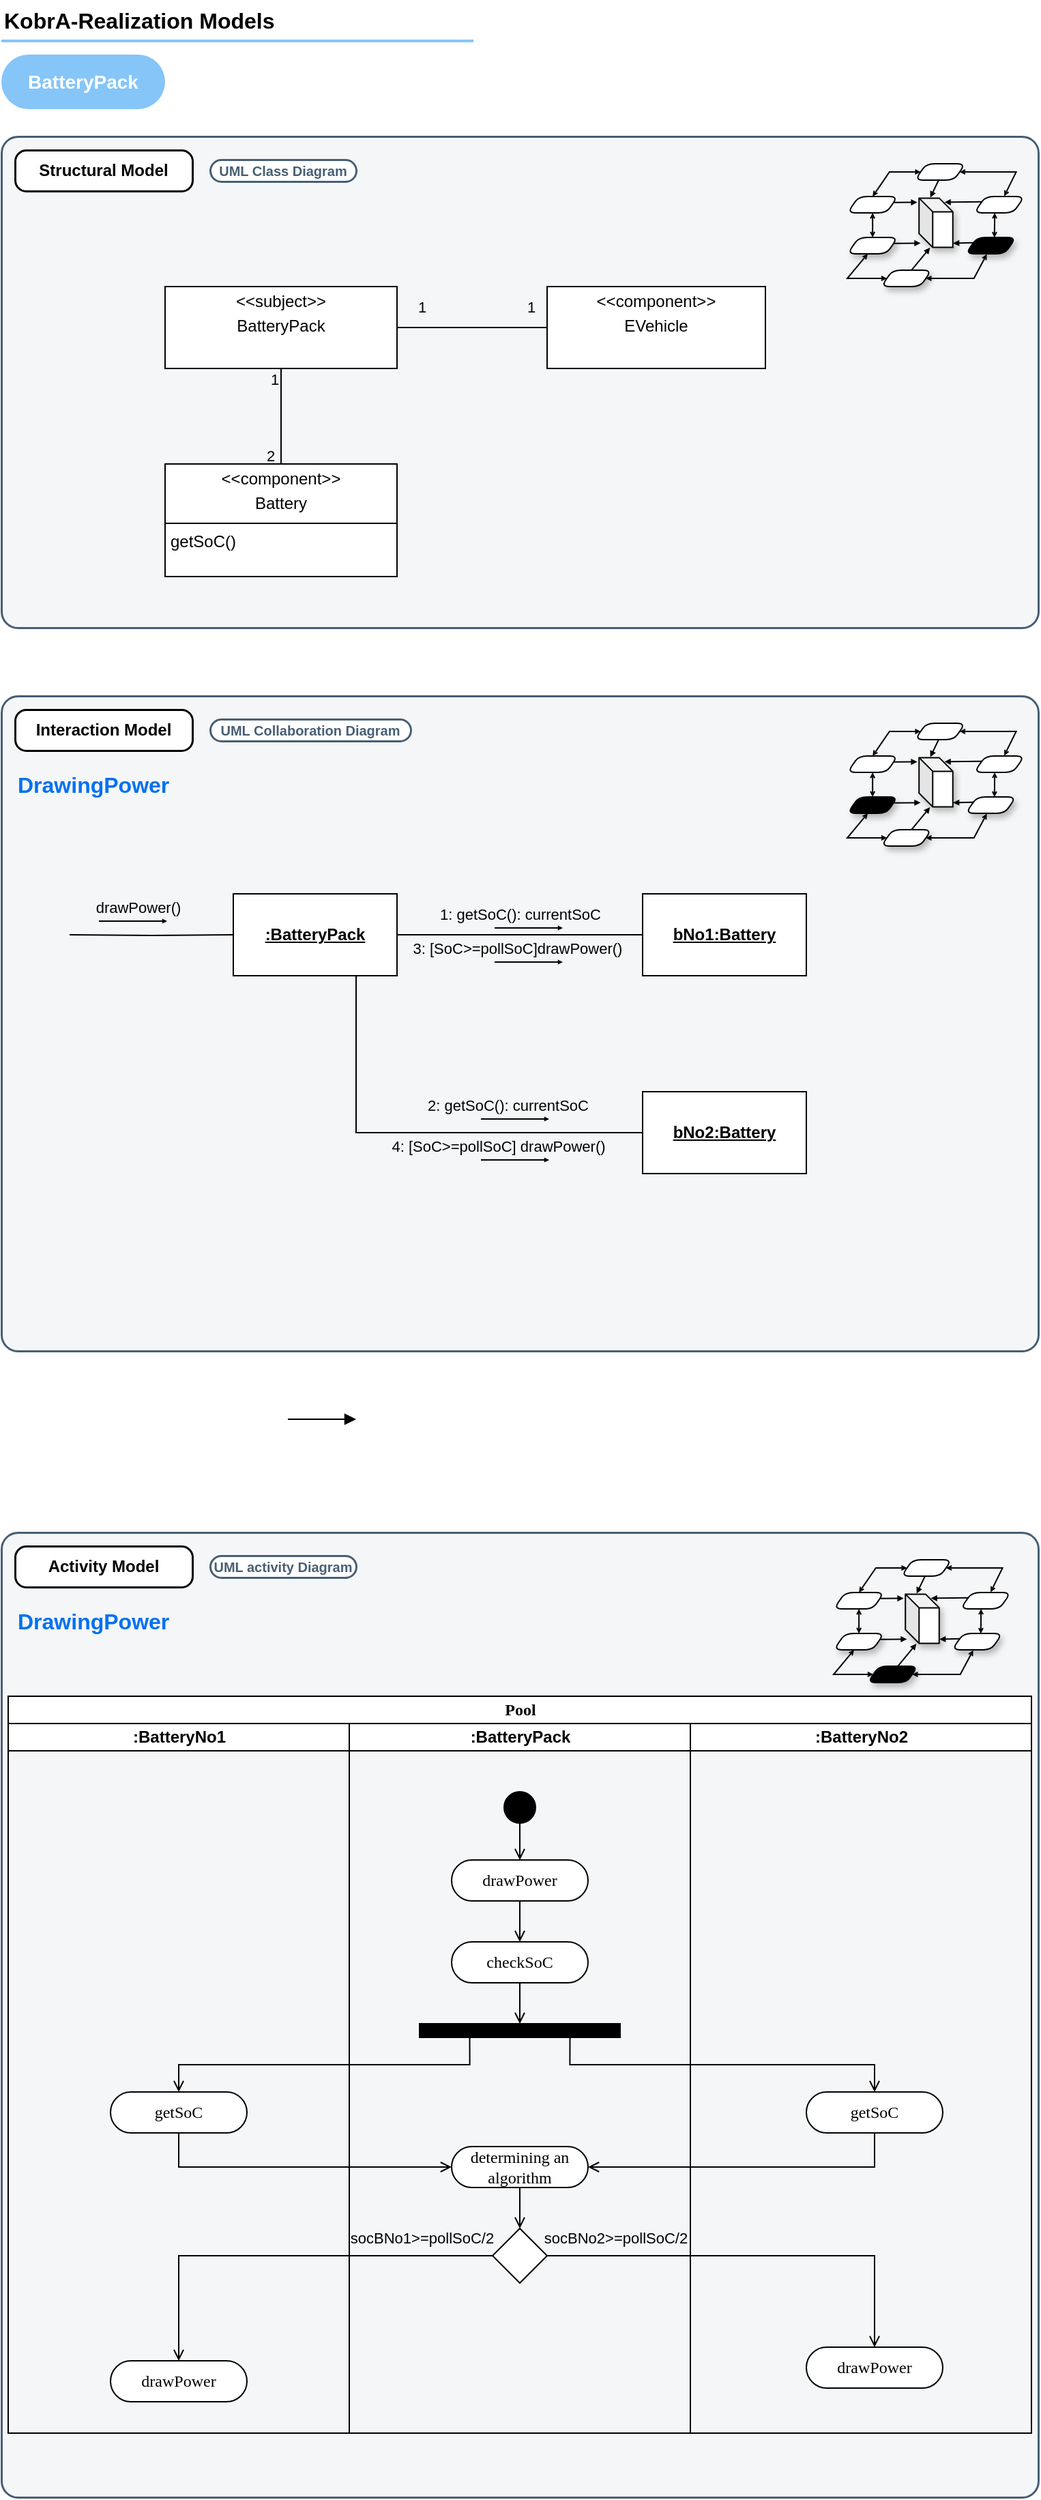 <mxfile version="26.0.4">
  <diagram name="Page-1" id="1-cFaJnFDjHYAvsiDnYj">
    <mxGraphModel dx="828" dy="549" grid="1" gridSize="10" guides="1" tooltips="1" connect="1" arrows="1" fold="1" page="1" pageScale="1" pageWidth="850" pageHeight="1100" math="0" shadow="0">
      <root>
        <mxCell id="0" />
        <mxCell id="1" parent="0" />
        <mxCell id="TZnY_ZwAf_DfWxbRwsDl-1" value="" style="rounded=1;whiteSpace=wrap;html=1;strokeColor=#475E75;fillColor=#F5F6F7;arcSize=24;absoluteArcSize=1;imageWidth=64;imageHeight=64;strokeWidth=1.5;" vertex="1" parent="1">
          <mxGeometry x="40" y="140" width="760" height="360" as="geometry" />
        </mxCell>
        <mxCell id="TZnY_ZwAf_DfWxbRwsDl-2" value="&lt;b&gt;KobrA-Realization Models&lt;/b&gt;" style="text;fontSize=16;verticalAlign=middle;strokeColor=none;fillColor=none;whiteSpace=wrap;html=1;" vertex="1" parent="1">
          <mxGeometry x="40" y="40" width="346" height="30" as="geometry" />
        </mxCell>
        <mxCell id="TZnY_ZwAf_DfWxbRwsDl-3" value="" style="dashed=0;shape=line;strokeWidth=2;noLabel=1;strokeColor=#0C8CF2;opacity=50;" vertex="1" parent="1">
          <mxGeometry x="40" y="65" width="346" height="10" as="geometry" />
        </mxCell>
        <mxCell id="TZnY_ZwAf_DfWxbRwsDl-7" value="&lt;b&gt;Structural Model&lt;/b&gt;" style="rounded=1;whiteSpace=wrap;html=1;strokeWidth=1.5;arcSize=16;perimeterSpacing=0;absoluteArcSize=1;" vertex="1" parent="1">
          <mxGeometry x="50" y="150" width="130" height="30" as="geometry" />
        </mxCell>
        <mxCell id="TZnY_ZwAf_DfWxbRwsDl-8" value="" style="rounded=1;whiteSpace=wrap;html=1;strokeColor=#475E75;fillColor=#F5F6F7;arcSize=24;absoluteArcSize=1;imageWidth=64;imageHeight=64;strokeWidth=1.5;" vertex="1" parent="1">
          <mxGeometry x="40" y="1163" width="760" height="707" as="geometry" />
        </mxCell>
        <mxCell id="TZnY_ZwAf_DfWxbRwsDl-9" value="&lt;b&gt;Activity Model&lt;/b&gt;" style="rounded=1;whiteSpace=wrap;html=1;strokeWidth=1.5;arcSize=16;perimeterSpacing=0;absoluteArcSize=1;" vertex="1" parent="1">
          <mxGeometry x="50" y="1173" width="130" height="30" as="geometry" />
        </mxCell>
        <mxCell id="TZnY_ZwAf_DfWxbRwsDl-32" value="" style="group;glass=0;shadow=0;fillColor=none;" vertex="1" connectable="0" parent="1">
          <mxGeometry x="650" y="1183" width="130" height="90" as="geometry" />
        </mxCell>
        <mxCell id="TZnY_ZwAf_DfWxbRwsDl-33" value="" style="shape=parallelogram;html=1;strokeWidth=1;perimeter=parallelogramPerimeter;whiteSpace=wrap;rounded=1;arcSize=12;size=0.23;shadow=0;" vertex="1" parent="TZnY_ZwAf_DfWxbRwsDl-32">
          <mxGeometry x="92.857" y="24" width="37.143" height="12" as="geometry" />
        </mxCell>
        <mxCell id="TZnY_ZwAf_DfWxbRwsDl-34" value="" style="shape=parallelogram;html=1;strokeWidth=1;perimeter=parallelogramPerimeter;whiteSpace=wrap;rounded=1;arcSize=12;size=0.23;shadow=0;" vertex="1" parent="TZnY_ZwAf_DfWxbRwsDl-32">
          <mxGeometry x="49.524" width="37.143" height="12" as="geometry" />
        </mxCell>
        <mxCell id="TZnY_ZwAf_DfWxbRwsDl-35" value="" style="shape=parallelogram;html=1;strokeWidth=1;perimeter=parallelogramPerimeter;whiteSpace=wrap;rounded=1;arcSize=12;size=0.23;shadow=0;" vertex="1" parent="TZnY_ZwAf_DfWxbRwsDl-32">
          <mxGeometry y="24" width="37.143" height="12" as="geometry" />
        </mxCell>
        <mxCell id="TZnY_ZwAf_DfWxbRwsDl-36" value="" style="edgeStyle=isometricEdgeStyle;endArrow=none;html=1;elbow=vertical;rounded=0;entryX=1;entryY=0.5;entryDx=0;entryDy=0;exitX=1;exitY=0.5;exitDx=0;exitDy=0;" edge="1" parent="TZnY_ZwAf_DfWxbRwsDl-32" source="TZnY_ZwAf_DfWxbRwsDl-34" target="TZnY_ZwAf_DfWxbRwsDl-34">
          <mxGeometry width="50" height="100" relative="1" as="geometry">
            <mxPoint x="89.762" y="72" as="sourcePoint" />
            <mxPoint x="120.714" y="12" as="targetPoint" />
            <Array as="points" />
          </mxGeometry>
        </mxCell>
        <mxCell id="TZnY_ZwAf_DfWxbRwsDl-37" value="" style="endArrow=open;html=1;rounded=0;endSize=2;entryX=1;entryY=0.5;entryDx=0;entryDy=0;exitX=0.598;exitY=-0.024;exitDx=0;exitDy=0;exitPerimeter=0;startArrow=open;startFill=0;endFill=0;startSize=2;" edge="1" parent="TZnY_ZwAf_DfWxbRwsDl-32" source="TZnY_ZwAf_DfWxbRwsDl-33" target="TZnY_ZwAf_DfWxbRwsDl-34">
          <mxGeometry width="50" height="50" relative="1" as="geometry">
            <mxPoint x="117.619" y="30" as="sourcePoint" />
            <mxPoint x="94.776" y="12" as="targetPoint" />
            <Array as="points">
              <mxPoint x="123.81" y="6" />
            </Array>
          </mxGeometry>
        </mxCell>
        <mxCell id="TZnY_ZwAf_DfWxbRwsDl-38" value="" style="endArrow=open;html=1;rounded=0;endSize=2;entryX=0;entryY=0.5;entryDx=0;entryDy=0;exitX=0.5;exitY=0;exitDx=0;exitDy=0;strokeColor=default;align=center;verticalAlign=middle;fontFamily=Helvetica;fontSize=11;fontColor=default;labelBackgroundColor=default;startArrow=open;startFill=0;startSize=2;endFill=0;" edge="1" parent="TZnY_ZwAf_DfWxbRwsDl-32" source="TZnY_ZwAf_DfWxbRwsDl-35" target="TZnY_ZwAf_DfWxbRwsDl-34">
          <mxGeometry width="50" height="50" relative="1" as="geometry">
            <mxPoint x="59.429" y="24" as="sourcePoint" />
            <mxPoint x="51.381" y="12" as="targetPoint" />
            <Array as="points">
              <mxPoint x="30.952" y="6" />
            </Array>
          </mxGeometry>
        </mxCell>
        <mxCell id="TZnY_ZwAf_DfWxbRwsDl-39" value="" style="shape=cube;whiteSpace=wrap;html=1;boundedLbl=1;backgroundOutline=1;darkOpacity=0.05;darkOpacity2=0.1;size=10;shadow=1;" vertex="1" parent="TZnY_ZwAf_DfWxbRwsDl-32">
          <mxGeometry x="52.619" y="25.2" width="24.762" height="36" as="geometry" />
        </mxCell>
        <mxCell id="TZnY_ZwAf_DfWxbRwsDl-40" value="" style="endArrow=block;html=1;rounded=0;exitX=0.475;exitY=0.969;exitDx=0;exitDy=0;exitPerimeter=0;entryX=0.332;entryY=-0.012;entryDx=0;entryDy=0;entryPerimeter=0;endSize=2;strokeColor=default;align=center;verticalAlign=middle;fontFamily=Helvetica;fontSize=11;fontColor=default;labelBackgroundColor=default;endFill=1;" edge="1" parent="TZnY_ZwAf_DfWxbRwsDl-32" source="TZnY_ZwAf_DfWxbRwsDl-34" target="TZnY_ZwAf_DfWxbRwsDl-39">
          <mxGeometry width="50" height="50" relative="1" as="geometry">
            <mxPoint x="74.286" y="78" as="sourcePoint" />
            <mxPoint x="105.238" y="48" as="targetPoint" />
          </mxGeometry>
        </mxCell>
        <mxCell id="TZnY_ZwAf_DfWxbRwsDl-41" value="" style="endArrow=block;html=1;rounded=0;exitX=0;exitY=0.25;exitDx=0;exitDy=0;entryX=0.753;entryY=0.083;entryDx=0;entryDy=0;entryPerimeter=0;endSize=2;strokeColor=default;align=center;verticalAlign=middle;fontFamily=Helvetica;fontSize=11;fontColor=default;labelBackgroundColor=default;endFill=1;" edge="1" parent="TZnY_ZwAf_DfWxbRwsDl-32" source="TZnY_ZwAf_DfWxbRwsDl-33" target="TZnY_ZwAf_DfWxbRwsDl-39">
          <mxGeometry width="50" height="50" relative="1" as="geometry">
            <mxPoint x="71.19" y="18" as="sourcePoint" />
            <mxPoint x="71.19" y="30" as="targetPoint" />
          </mxGeometry>
        </mxCell>
        <mxCell id="TZnY_ZwAf_DfWxbRwsDl-42" value="" style="endArrow=block;html=1;rounded=0;exitX=0.93;exitY=0.361;exitDx=0;exitDy=0;entryX=-0.052;entryY=0.085;entryDx=0;entryDy=0;entryPerimeter=0;endSize=2;exitPerimeter=0;endFill=1;" edge="1" parent="TZnY_ZwAf_DfWxbRwsDl-32" source="TZnY_ZwAf_DfWxbRwsDl-35" target="TZnY_ZwAf_DfWxbRwsDl-39">
          <mxGeometry width="50" height="50" relative="1" as="geometry">
            <mxPoint x="104.619" y="34.2" as="sourcePoint" />
            <mxPoint x="83.571" y="34.2" as="targetPoint" />
          </mxGeometry>
        </mxCell>
        <mxCell id="TZnY_ZwAf_DfWxbRwsDl-43" value="" style="shape=parallelogram;html=1;strokeWidth=1;perimeter=parallelogramPerimeter;whiteSpace=wrap;rounded=1;arcSize=12;size=0.23;shadow=1;" vertex="1" parent="TZnY_ZwAf_DfWxbRwsDl-32">
          <mxGeometry x="86.667" y="54" width="37.143" height="12" as="geometry" />
        </mxCell>
        <mxCell id="TZnY_ZwAf_DfWxbRwsDl-44" value="" style="shape=parallelogram;html=1;strokeWidth=1;perimeter=parallelogramPerimeter;whiteSpace=wrap;rounded=1;arcSize=12;size=0.23;shadow=1;strokeColor=#000000;fillColor=#000000;" vertex="1" parent="TZnY_ZwAf_DfWxbRwsDl-32">
          <mxGeometry x="24.762" y="78" width="37.143" height="12" as="geometry" />
        </mxCell>
        <mxCell id="TZnY_ZwAf_DfWxbRwsDl-45" value="" style="shape=parallelogram;html=1;strokeWidth=1;perimeter=parallelogramPerimeter;whiteSpace=wrap;rounded=1;arcSize=12;size=0.23;shadow=1;" vertex="1" parent="TZnY_ZwAf_DfWxbRwsDl-32">
          <mxGeometry y="54" width="37.143" height="12" as="geometry" />
        </mxCell>
        <mxCell id="TZnY_ZwAf_DfWxbRwsDl-46" value="" style="edgeStyle=isometricEdgeStyle;endArrow=none;html=1;elbow=vertical;rounded=0;entryX=1;entryY=0.5;entryDx=0;entryDy=0;exitX=1;exitY=0.5;exitDx=0;exitDy=0;" edge="1" parent="TZnY_ZwAf_DfWxbRwsDl-32" source="TZnY_ZwAf_DfWxbRwsDl-44" target="TZnY_ZwAf_DfWxbRwsDl-44">
          <mxGeometry width="50" height="100" relative="1" as="geometry">
            <mxPoint x="83.571" y="102" as="sourcePoint" />
            <mxPoint x="114.524" y="42" as="targetPoint" />
            <Array as="points" />
          </mxGeometry>
        </mxCell>
        <mxCell id="TZnY_ZwAf_DfWxbRwsDl-47" value="" style="endArrow=open;html=1;rounded=0;endSize=2;entryX=1;entryY=0.5;entryDx=0;entryDy=0;exitX=0.421;exitY=1.024;exitDx=0;exitDy=0;exitPerimeter=0;strokeColor=default;align=center;verticalAlign=middle;fontFamily=Helvetica;fontSize=11;fontColor=default;labelBackgroundColor=default;startArrow=open;startFill=0;startSize=2;endFill=0;" edge="1" parent="TZnY_ZwAf_DfWxbRwsDl-32" source="TZnY_ZwAf_DfWxbRwsDl-43" target="TZnY_ZwAf_DfWxbRwsDl-44">
          <mxGeometry width="50" height="50" relative="1" as="geometry">
            <mxPoint x="111.429" y="60" as="sourcePoint" />
            <mxPoint x="88.586" y="42" as="targetPoint" />
            <Array as="points">
              <mxPoint x="92.857" y="84" />
            </Array>
          </mxGeometry>
        </mxCell>
        <mxCell id="TZnY_ZwAf_DfWxbRwsDl-48" value="" style="endArrow=open;html=1;rounded=0;endSize=2;entryX=0;entryY=0.5;entryDx=0;entryDy=0;exitX=0.405;exitY=1.002;exitDx=0;exitDy=0;exitPerimeter=0;strokeColor=default;align=center;verticalAlign=middle;fontFamily=Helvetica;fontSize=11;fontColor=default;labelBackgroundColor=default;startArrow=open;startFill=0;startSize=2;endFill=0;" edge="1" parent="TZnY_ZwAf_DfWxbRwsDl-32" source="TZnY_ZwAf_DfWxbRwsDl-45" target="TZnY_ZwAf_DfWxbRwsDl-44">
          <mxGeometry width="50" height="50" relative="1" as="geometry">
            <mxPoint x="53.238" y="54" as="sourcePoint" />
            <mxPoint x="45.19" y="42" as="targetPoint" />
            <Array as="points">
              <mxPoint y="84" />
            </Array>
          </mxGeometry>
        </mxCell>
        <mxCell id="TZnY_ZwAf_DfWxbRwsDl-49" value="" style="endArrow=block;html=1;rounded=0;exitX=0.605;exitY=-0.013;exitDx=0;exitDy=0;exitPerimeter=0;entryX=0.326;entryY=1.008;entryDx=0;entryDy=0;entryPerimeter=0;endSize=2;strokeColor=default;align=center;verticalAlign=middle;fontFamily=Helvetica;fontSize=11;fontColor=default;labelBackgroundColor=default;endFill=1;" edge="1" parent="TZnY_ZwAf_DfWxbRwsDl-32" source="TZnY_ZwAf_DfWxbRwsDl-44" target="TZnY_ZwAf_DfWxbRwsDl-39">
          <mxGeometry width="50" height="50" relative="1" as="geometry">
            <mxPoint x="68.095" y="108" as="sourcePoint" />
            <mxPoint x="58.81" y="55.2" as="targetPoint" />
          </mxGeometry>
        </mxCell>
        <mxCell id="TZnY_ZwAf_DfWxbRwsDl-50" value="" style="endArrow=block;html=1;rounded=0;exitX=0;exitY=0.25;exitDx=0;exitDy=0;endSize=2;entryX=1.006;entryY=0.917;entryDx=0;entryDy=0;entryPerimeter=0;strokeColor=default;align=center;verticalAlign=middle;fontFamily=Helvetica;fontSize=11;fontColor=default;labelBackgroundColor=default;endFill=1;" edge="1" parent="TZnY_ZwAf_DfWxbRwsDl-32" source="TZnY_ZwAf_DfWxbRwsDl-43" target="TZnY_ZwAf_DfWxbRwsDl-39">
          <mxGeometry width="50" height="50" relative="1" as="geometry">
            <mxPoint x="65" y="48" as="sourcePoint" />
            <mxPoint x="80.476" y="58.2" as="targetPoint" />
          </mxGeometry>
        </mxCell>
        <mxCell id="TZnY_ZwAf_DfWxbRwsDl-51" value="" style="endArrow=block;html=1;rounded=0;exitX=0.93;exitY=0.361;exitDx=0;exitDy=0;entryX=0.047;entryY=0.917;entryDx=0;entryDy=0;entryPerimeter=0;endSize=2;exitPerimeter=0;strokeColor=default;align=center;verticalAlign=middle;fontFamily=Helvetica;fontSize=11;fontColor=default;labelBackgroundColor=default;endFill=1;" edge="1" parent="TZnY_ZwAf_DfWxbRwsDl-32" source="TZnY_ZwAf_DfWxbRwsDl-45" target="TZnY_ZwAf_DfWxbRwsDl-39">
          <mxGeometry width="50" height="50" relative="1" as="geometry">
            <mxPoint x="98.429" y="64.2" as="sourcePoint" />
            <mxPoint x="48.286" y="58.2" as="targetPoint" />
          </mxGeometry>
        </mxCell>
        <mxCell id="TZnY_ZwAf_DfWxbRwsDl-52" value="" style="endArrow=open;startArrow=open;html=1;rounded=0;entryX=0.5;entryY=1;entryDx=0;entryDy=0;exitX=0.5;exitY=0;exitDx=0;exitDy=0;endSize=2;startSize=2;startFill=0;endFill=0;" edge="1" parent="TZnY_ZwAf_DfWxbRwsDl-32" source="TZnY_ZwAf_DfWxbRwsDl-45" target="TZnY_ZwAf_DfWxbRwsDl-35">
          <mxGeometry width="50" height="50" relative="1" as="geometry">
            <mxPoint x="12.381" y="60" as="sourcePoint" />
            <mxPoint x="43.333" y="30" as="targetPoint" />
          </mxGeometry>
        </mxCell>
        <mxCell id="TZnY_ZwAf_DfWxbRwsDl-53" value="" style="endArrow=open;startArrow=open;html=1;rounded=0;entryX=0.409;entryY=0.996;entryDx=0;entryDy=0;exitX=0.572;exitY=0.009;exitDx=0;exitDy=0;endSize=2;startSize=2;startFill=0;endFill=0;entryPerimeter=0;exitPerimeter=0;" edge="1" parent="TZnY_ZwAf_DfWxbRwsDl-32" source="TZnY_ZwAf_DfWxbRwsDl-43" target="TZnY_ZwAf_DfWxbRwsDl-33">
          <mxGeometry width="50" height="50" relative="1" as="geometry">
            <mxPoint x="111.311" y="54" as="sourcePoint" />
            <mxPoint x="111.311" y="36" as="targetPoint" />
          </mxGeometry>
        </mxCell>
        <mxCell id="TZnY_ZwAf_DfWxbRwsDl-54" value="" style="group;glass=0;shadow=0;" vertex="1" connectable="0" parent="1">
          <mxGeometry x="660" y="160" width="130" height="90" as="geometry" />
        </mxCell>
        <mxCell id="TZnY_ZwAf_DfWxbRwsDl-55" value="" style="shape=parallelogram;html=1;strokeWidth=1;perimeter=parallelogramPerimeter;whiteSpace=wrap;rounded=1;arcSize=12;size=0.23;shadow=0;" vertex="1" parent="TZnY_ZwAf_DfWxbRwsDl-54">
          <mxGeometry x="92.857" y="24" width="37.143" height="12" as="geometry" />
        </mxCell>
        <mxCell id="TZnY_ZwAf_DfWxbRwsDl-56" value="" style="shape=parallelogram;html=1;strokeWidth=1;perimeter=parallelogramPerimeter;whiteSpace=wrap;rounded=1;arcSize=12;size=0.23;shadow=0;" vertex="1" parent="TZnY_ZwAf_DfWxbRwsDl-54">
          <mxGeometry x="49.524" width="37.143" height="12" as="geometry" />
        </mxCell>
        <mxCell id="TZnY_ZwAf_DfWxbRwsDl-57" value="" style="shape=parallelogram;html=1;strokeWidth=1;perimeter=parallelogramPerimeter;whiteSpace=wrap;rounded=1;arcSize=12;size=0.23;shadow=0;" vertex="1" parent="TZnY_ZwAf_DfWxbRwsDl-54">
          <mxGeometry y="24" width="37.143" height="12" as="geometry" />
        </mxCell>
        <mxCell id="TZnY_ZwAf_DfWxbRwsDl-58" value="" style="edgeStyle=isometricEdgeStyle;endArrow=none;html=1;elbow=vertical;rounded=0;entryX=1;entryY=0.5;entryDx=0;entryDy=0;exitX=1;exitY=0.5;exitDx=0;exitDy=0;" edge="1" parent="TZnY_ZwAf_DfWxbRwsDl-54" source="TZnY_ZwAf_DfWxbRwsDl-56" target="TZnY_ZwAf_DfWxbRwsDl-56">
          <mxGeometry width="50" height="100" relative="1" as="geometry">
            <mxPoint x="89.762" y="72" as="sourcePoint" />
            <mxPoint x="120.714" y="12" as="targetPoint" />
            <Array as="points" />
          </mxGeometry>
        </mxCell>
        <mxCell id="TZnY_ZwAf_DfWxbRwsDl-59" value="" style="endArrow=open;html=1;rounded=0;endSize=2;entryX=1;entryY=0.5;entryDx=0;entryDy=0;exitX=0.598;exitY=-0.024;exitDx=0;exitDy=0;exitPerimeter=0;startArrow=open;startFill=0;endFill=0;startSize=2;" edge="1" parent="TZnY_ZwAf_DfWxbRwsDl-54" source="TZnY_ZwAf_DfWxbRwsDl-55" target="TZnY_ZwAf_DfWxbRwsDl-56">
          <mxGeometry width="50" height="50" relative="1" as="geometry">
            <mxPoint x="117.619" y="30" as="sourcePoint" />
            <mxPoint x="94.776" y="12" as="targetPoint" />
            <Array as="points">
              <mxPoint x="123.81" y="6" />
            </Array>
          </mxGeometry>
        </mxCell>
        <mxCell id="TZnY_ZwAf_DfWxbRwsDl-60" value="" style="endArrow=open;html=1;rounded=0;endSize=2;entryX=0;entryY=0.5;entryDx=0;entryDy=0;exitX=0.5;exitY=0;exitDx=0;exitDy=0;strokeColor=default;align=center;verticalAlign=middle;fontFamily=Helvetica;fontSize=11;fontColor=default;labelBackgroundColor=default;startArrow=open;startFill=0;startSize=2;endFill=0;" edge="1" parent="TZnY_ZwAf_DfWxbRwsDl-54" source="TZnY_ZwAf_DfWxbRwsDl-57" target="TZnY_ZwAf_DfWxbRwsDl-56">
          <mxGeometry width="50" height="50" relative="1" as="geometry">
            <mxPoint x="59.429" y="24" as="sourcePoint" />
            <mxPoint x="51.381" y="12" as="targetPoint" />
            <Array as="points">
              <mxPoint x="30.952" y="6" />
            </Array>
          </mxGeometry>
        </mxCell>
        <mxCell id="TZnY_ZwAf_DfWxbRwsDl-61" value="" style="shape=cube;whiteSpace=wrap;html=1;boundedLbl=1;backgroundOutline=1;darkOpacity=0.05;darkOpacity2=0.1;size=10;shadow=1;" vertex="1" parent="TZnY_ZwAf_DfWxbRwsDl-54">
          <mxGeometry x="52.619" y="25.2" width="24.762" height="36" as="geometry" />
        </mxCell>
        <mxCell id="TZnY_ZwAf_DfWxbRwsDl-62" value="" style="endArrow=block;html=1;rounded=0;exitX=0.475;exitY=0.969;exitDx=0;exitDy=0;exitPerimeter=0;entryX=0.332;entryY=-0.012;entryDx=0;entryDy=0;entryPerimeter=0;endSize=2;strokeColor=default;align=center;verticalAlign=middle;fontFamily=Helvetica;fontSize=11;fontColor=default;labelBackgroundColor=default;endFill=1;" edge="1" parent="TZnY_ZwAf_DfWxbRwsDl-54" source="TZnY_ZwAf_DfWxbRwsDl-56" target="TZnY_ZwAf_DfWxbRwsDl-61">
          <mxGeometry width="50" height="50" relative="1" as="geometry">
            <mxPoint x="74.286" y="78" as="sourcePoint" />
            <mxPoint x="105.238" y="48" as="targetPoint" />
          </mxGeometry>
        </mxCell>
        <mxCell id="TZnY_ZwAf_DfWxbRwsDl-63" value="" style="endArrow=block;html=1;rounded=0;exitX=0;exitY=0.25;exitDx=0;exitDy=0;entryX=0.753;entryY=0.083;entryDx=0;entryDy=0;entryPerimeter=0;endSize=2;strokeColor=default;align=center;verticalAlign=middle;fontFamily=Helvetica;fontSize=11;fontColor=default;labelBackgroundColor=default;endFill=1;" edge="1" parent="TZnY_ZwAf_DfWxbRwsDl-54" source="TZnY_ZwAf_DfWxbRwsDl-55" target="TZnY_ZwAf_DfWxbRwsDl-61">
          <mxGeometry width="50" height="50" relative="1" as="geometry">
            <mxPoint x="71.19" y="18" as="sourcePoint" />
            <mxPoint x="71.19" y="30" as="targetPoint" />
          </mxGeometry>
        </mxCell>
        <mxCell id="TZnY_ZwAf_DfWxbRwsDl-64" value="" style="endArrow=block;html=1;rounded=0;exitX=0.93;exitY=0.361;exitDx=0;exitDy=0;entryX=-0.052;entryY=0.085;entryDx=0;entryDy=0;entryPerimeter=0;endSize=2;exitPerimeter=0;endFill=1;" edge="1" parent="TZnY_ZwAf_DfWxbRwsDl-54" source="TZnY_ZwAf_DfWxbRwsDl-57" target="TZnY_ZwAf_DfWxbRwsDl-61">
          <mxGeometry width="50" height="50" relative="1" as="geometry">
            <mxPoint x="104.619" y="34.2" as="sourcePoint" />
            <mxPoint x="83.571" y="34.2" as="targetPoint" />
          </mxGeometry>
        </mxCell>
        <mxCell id="TZnY_ZwAf_DfWxbRwsDl-65" value="" style="shape=parallelogram;html=1;strokeWidth=1;perimeter=parallelogramPerimeter;whiteSpace=wrap;rounded=1;arcSize=12;size=0.23;shadow=1;fillColor=#000000;" vertex="1" parent="TZnY_ZwAf_DfWxbRwsDl-54">
          <mxGeometry x="86.667" y="54" width="37.143" height="12" as="geometry" />
        </mxCell>
        <mxCell id="TZnY_ZwAf_DfWxbRwsDl-66" value="" style="shape=parallelogram;html=1;strokeWidth=1;perimeter=parallelogramPerimeter;whiteSpace=wrap;rounded=1;arcSize=12;size=0.23;shadow=1;" vertex="1" parent="TZnY_ZwAf_DfWxbRwsDl-54">
          <mxGeometry x="24.762" y="78" width="37.143" height="12" as="geometry" />
        </mxCell>
        <mxCell id="TZnY_ZwAf_DfWxbRwsDl-67" value="" style="shape=parallelogram;html=1;strokeWidth=1;perimeter=parallelogramPerimeter;whiteSpace=wrap;rounded=1;arcSize=12;size=0.23;shadow=1;" vertex="1" parent="TZnY_ZwAf_DfWxbRwsDl-54">
          <mxGeometry y="54" width="37.143" height="12" as="geometry" />
        </mxCell>
        <mxCell id="TZnY_ZwAf_DfWxbRwsDl-68" value="" style="edgeStyle=isometricEdgeStyle;endArrow=none;html=1;elbow=vertical;rounded=0;entryX=1;entryY=0.5;entryDx=0;entryDy=0;exitX=1;exitY=0.5;exitDx=0;exitDy=0;" edge="1" parent="TZnY_ZwAf_DfWxbRwsDl-54" source="TZnY_ZwAf_DfWxbRwsDl-66" target="TZnY_ZwAf_DfWxbRwsDl-66">
          <mxGeometry width="50" height="100" relative="1" as="geometry">
            <mxPoint x="83.571" y="102" as="sourcePoint" />
            <mxPoint x="114.524" y="42" as="targetPoint" />
            <Array as="points" />
          </mxGeometry>
        </mxCell>
        <mxCell id="TZnY_ZwAf_DfWxbRwsDl-69" value="" style="endArrow=open;html=1;rounded=0;endSize=2;entryX=1;entryY=0.5;entryDx=0;entryDy=0;exitX=0.421;exitY=1.024;exitDx=0;exitDy=0;exitPerimeter=0;strokeColor=default;align=center;verticalAlign=middle;fontFamily=Helvetica;fontSize=11;fontColor=default;labelBackgroundColor=default;startArrow=open;startFill=0;startSize=2;endFill=0;" edge="1" parent="TZnY_ZwAf_DfWxbRwsDl-54" source="TZnY_ZwAf_DfWxbRwsDl-65" target="TZnY_ZwAf_DfWxbRwsDl-66">
          <mxGeometry width="50" height="50" relative="1" as="geometry">
            <mxPoint x="111.429" y="60" as="sourcePoint" />
            <mxPoint x="88.586" y="42" as="targetPoint" />
            <Array as="points">
              <mxPoint x="92.857" y="84" />
            </Array>
          </mxGeometry>
        </mxCell>
        <mxCell id="TZnY_ZwAf_DfWxbRwsDl-70" value="" style="endArrow=open;html=1;rounded=0;endSize=2;entryX=0;entryY=0.5;entryDx=0;entryDy=0;exitX=0.405;exitY=1.002;exitDx=0;exitDy=0;exitPerimeter=0;strokeColor=default;align=center;verticalAlign=middle;fontFamily=Helvetica;fontSize=11;fontColor=default;labelBackgroundColor=default;startArrow=open;startFill=0;startSize=2;endFill=0;" edge="1" parent="TZnY_ZwAf_DfWxbRwsDl-54" source="TZnY_ZwAf_DfWxbRwsDl-67" target="TZnY_ZwAf_DfWxbRwsDl-66">
          <mxGeometry width="50" height="50" relative="1" as="geometry">
            <mxPoint x="53.238" y="54" as="sourcePoint" />
            <mxPoint x="45.19" y="42" as="targetPoint" />
            <Array as="points">
              <mxPoint y="84" />
            </Array>
          </mxGeometry>
        </mxCell>
        <mxCell id="TZnY_ZwAf_DfWxbRwsDl-71" value="" style="endArrow=block;html=1;rounded=0;exitX=0.605;exitY=-0.013;exitDx=0;exitDy=0;exitPerimeter=0;entryX=0.326;entryY=1.008;entryDx=0;entryDy=0;entryPerimeter=0;endSize=2;strokeColor=default;align=center;verticalAlign=middle;fontFamily=Helvetica;fontSize=11;fontColor=default;labelBackgroundColor=default;endFill=1;" edge="1" parent="TZnY_ZwAf_DfWxbRwsDl-54" source="TZnY_ZwAf_DfWxbRwsDl-66" target="TZnY_ZwAf_DfWxbRwsDl-61">
          <mxGeometry width="50" height="50" relative="1" as="geometry">
            <mxPoint x="68.095" y="108" as="sourcePoint" />
            <mxPoint x="58.81" y="55.2" as="targetPoint" />
          </mxGeometry>
        </mxCell>
        <mxCell id="TZnY_ZwAf_DfWxbRwsDl-72" value="" style="endArrow=block;html=1;rounded=0;exitX=0;exitY=0.25;exitDx=0;exitDy=0;endSize=2;entryX=1.006;entryY=0.917;entryDx=0;entryDy=0;entryPerimeter=0;strokeColor=default;align=center;verticalAlign=middle;fontFamily=Helvetica;fontSize=11;fontColor=default;labelBackgroundColor=default;endFill=1;" edge="1" parent="TZnY_ZwAf_DfWxbRwsDl-54" source="TZnY_ZwAf_DfWxbRwsDl-65" target="TZnY_ZwAf_DfWxbRwsDl-61">
          <mxGeometry width="50" height="50" relative="1" as="geometry">
            <mxPoint x="65" y="48" as="sourcePoint" />
            <mxPoint x="80.476" y="58.2" as="targetPoint" />
          </mxGeometry>
        </mxCell>
        <mxCell id="TZnY_ZwAf_DfWxbRwsDl-73" value="" style="endArrow=block;html=1;rounded=0;exitX=0.93;exitY=0.361;exitDx=0;exitDy=0;entryX=0.047;entryY=0.917;entryDx=0;entryDy=0;entryPerimeter=0;endSize=2;exitPerimeter=0;strokeColor=default;align=center;verticalAlign=middle;fontFamily=Helvetica;fontSize=11;fontColor=default;labelBackgroundColor=default;endFill=1;" edge="1" parent="TZnY_ZwAf_DfWxbRwsDl-54" source="TZnY_ZwAf_DfWxbRwsDl-67" target="TZnY_ZwAf_DfWxbRwsDl-61">
          <mxGeometry width="50" height="50" relative="1" as="geometry">
            <mxPoint x="98.429" y="64.2" as="sourcePoint" />
            <mxPoint x="48.286" y="58.2" as="targetPoint" />
          </mxGeometry>
        </mxCell>
        <mxCell id="TZnY_ZwAf_DfWxbRwsDl-74" value="" style="endArrow=open;startArrow=open;html=1;rounded=0;entryX=0.5;entryY=1;entryDx=0;entryDy=0;exitX=0.5;exitY=0;exitDx=0;exitDy=0;endSize=2;startSize=2;startFill=0;endFill=0;" edge="1" parent="TZnY_ZwAf_DfWxbRwsDl-54" source="TZnY_ZwAf_DfWxbRwsDl-67" target="TZnY_ZwAf_DfWxbRwsDl-57">
          <mxGeometry width="50" height="50" relative="1" as="geometry">
            <mxPoint x="12.381" y="60" as="sourcePoint" />
            <mxPoint x="43.333" y="30" as="targetPoint" />
          </mxGeometry>
        </mxCell>
        <mxCell id="TZnY_ZwAf_DfWxbRwsDl-75" value="" style="endArrow=open;startArrow=open;html=1;rounded=0;entryX=0.409;entryY=0.996;entryDx=0;entryDy=0;exitX=0.572;exitY=0.009;exitDx=0;exitDy=0;endSize=2;startSize=2;startFill=0;endFill=0;entryPerimeter=0;exitPerimeter=0;" edge="1" parent="TZnY_ZwAf_DfWxbRwsDl-54" source="TZnY_ZwAf_DfWxbRwsDl-65" target="TZnY_ZwAf_DfWxbRwsDl-55">
          <mxGeometry width="50" height="50" relative="1" as="geometry">
            <mxPoint x="111.311" y="54" as="sourcePoint" />
            <mxPoint x="111.311" y="36" as="targetPoint" />
          </mxGeometry>
        </mxCell>
        <mxCell id="TZnY_ZwAf_DfWxbRwsDl-76" value="&lt;font size=&quot;1&quot; color=&quot;#475f75&quot;&gt;&lt;b style=&quot;&quot;&gt;UML Class Diagram&lt;/b&gt;&lt;/font&gt;" style="rounded=1;whiteSpace=wrap;html=1;arcSize=50;strokeColor=#475f75;fillColor=default;strokeWidth=1.5;" vertex="1" parent="1">
          <mxGeometry x="193" y="157" width="107" height="16" as="geometry" />
        </mxCell>
        <mxCell id="TZnY_ZwAf_DfWxbRwsDl-77" value="&lt;font size=&quot;1&quot; color=&quot;#475f75&quot;&gt;&lt;b style=&quot;&quot;&gt;UML activity Diagram&lt;/b&gt;&lt;/font&gt;" style="rounded=1;whiteSpace=wrap;html=1;arcSize=50;strokeColor=#475f75;fillColor=default;strokeWidth=1.5;" vertex="1" parent="1">
          <mxGeometry x="193" y="1180" width="107" height="16" as="geometry" />
        </mxCell>
        <mxCell id="TZnY_ZwAf_DfWxbRwsDl-93" value="&lt;font style=&quot;font-size: 14px; color: rgb(255, 255, 255);&quot;&gt;&lt;b style=&quot;&quot;&gt;BatteryPack&lt;/b&gt;&lt;/font&gt;" style="rounded=1;whiteSpace=wrap;html=1;arcSize=50;strokeColor=none;fillColor=#0C8CF2;strokeWidth=2;dashed=0;opacity=50;align=center;verticalAlign=middle;fontFamily=Helvetica;fontSize=12;fontColor=default;gradientColor=none;" vertex="1" parent="1">
          <mxGeometry x="40" y="80" width="120" height="40" as="geometry" />
        </mxCell>
        <mxCell id="TZnY_ZwAf_DfWxbRwsDl-99" style="edgeStyle=orthogonalEdgeStyle;rounded=0;orthogonalLoop=1;jettySize=auto;html=1;entryX=0.5;entryY=1;entryDx=0;entryDy=0;endArrow=none;endFill=0;endSize=16;exitX=0.5;exitY=0;exitDx=0;exitDy=0;" edge="1" parent="1" source="TZnY_ZwAf_DfWxbRwsDl-106" target="TZnY_ZwAf_DfWxbRwsDl-105">
          <mxGeometry relative="1" as="geometry">
            <mxPoint x="216.0" y="495" as="sourcePoint" />
            <mxPoint x="320" y="495" as="targetPoint" />
          </mxGeometry>
        </mxCell>
        <mxCell id="TZnY_ZwAf_DfWxbRwsDl-100" value="1" style="edgeLabel;html=1;align=center;verticalAlign=middle;resizable=0;points=[];labelBackgroundColor=none;" vertex="1" connectable="0" parent="TZnY_ZwAf_DfWxbRwsDl-99">
          <mxGeometry x="0.731" y="-1" relative="1" as="geometry">
            <mxPoint x="-6" y="-2" as="offset" />
          </mxGeometry>
        </mxCell>
        <mxCell id="TZnY_ZwAf_DfWxbRwsDl-101" value="2" style="edgeLabel;html=1;align=center;verticalAlign=middle;resizable=0;points=[];labelBackgroundColor=none;" vertex="1" connectable="0" parent="TZnY_ZwAf_DfWxbRwsDl-99">
          <mxGeometry x="-0.575" relative="1" as="geometry">
            <mxPoint x="-8" y="9" as="offset" />
          </mxGeometry>
        </mxCell>
        <mxCell id="TZnY_ZwAf_DfWxbRwsDl-102" style="edgeStyle=orthogonalEdgeStyle;rounded=0;orthogonalLoop=1;jettySize=auto;html=1;exitX=1;exitY=0.5;exitDx=0;exitDy=0;entryX=0;entryY=0.5;entryDx=0;entryDy=0;endArrow=none;endFill=0;" edge="1" parent="1" source="TZnY_ZwAf_DfWxbRwsDl-105" target="TZnY_ZwAf_DfWxbRwsDl-107">
          <mxGeometry relative="1" as="geometry" />
        </mxCell>
        <mxCell id="TZnY_ZwAf_DfWxbRwsDl-103" value="1" style="edgeLabel;html=1;align=center;verticalAlign=middle;resizable=0;points=[];labelBackgroundColor=none;" vertex="1" connectable="0" parent="TZnY_ZwAf_DfWxbRwsDl-102">
          <mxGeometry x="0.771" relative="1" as="geometry">
            <mxPoint y="-15" as="offset" />
          </mxGeometry>
        </mxCell>
        <mxCell id="TZnY_ZwAf_DfWxbRwsDl-104" value="1" style="edgeLabel;html=1;align=center;verticalAlign=middle;resizable=0;points=[];labelBackgroundColor=none;" vertex="1" connectable="0" parent="TZnY_ZwAf_DfWxbRwsDl-102">
          <mxGeometry x="-0.684" relative="1" as="geometry">
            <mxPoint y="-15" as="offset" />
          </mxGeometry>
        </mxCell>
        <mxCell id="TZnY_ZwAf_DfWxbRwsDl-105" value="&lt;p style=&quot;margin:0px;margin-top:4px;text-align:center;&quot;&gt;&amp;lt;&amp;lt;subject&amp;gt;&amp;gt;&lt;/p&gt;&lt;p style=&quot;margin:0px;margin-top:4px;text-align:center;&quot;&gt;BatteryPack&lt;/p&gt;&lt;p style=&quot;margin: 0px 0px 0px 4px;&quot;&gt;&lt;br&gt;&lt;/p&gt;" style="verticalAlign=top;align=left;overflow=fill;html=1;whiteSpace=wrap;rounded=0;" vertex="1" parent="1">
          <mxGeometry x="160" y="250" width="170" height="60" as="geometry" />
        </mxCell>
        <mxCell id="TZnY_ZwAf_DfWxbRwsDl-106" value="&lt;p style=&quot;margin:0px;margin-top:4px;text-align:center;&quot;&gt;&amp;lt;&amp;lt;component&amp;gt;&amp;gt;&lt;/p&gt;&lt;p style=&quot;margin:0px;margin-top:4px;text-align:center;&quot;&gt;Battery&lt;/p&gt;&lt;hr size=&quot;1&quot; style=&quot;border-style:solid;&quot;&gt;&lt;p style=&quot;margin:0px;margin-left:4px;&quot;&gt;&lt;span style=&quot;background-color: transparent; color: light-dark(rgb(0, 0, 0), rgb(255, 255, 255));&quot;&gt;getSoC()&lt;/span&gt;&lt;/p&gt;" style="verticalAlign=top;align=left;overflow=fill;html=1;whiteSpace=wrap;rounded=0;" vertex="1" parent="1">
          <mxGeometry x="160" y="380" width="170" height="82.5" as="geometry" />
        </mxCell>
        <mxCell id="TZnY_ZwAf_DfWxbRwsDl-107" value="&lt;p style=&quot;margin:0px;margin-top:4px;text-align:center;&quot;&gt;&amp;lt;&amp;lt;component&amp;gt;&amp;gt;&lt;/p&gt;&lt;p style=&quot;margin:0px;margin-top:4px;text-align:center;&quot;&gt;EVehicle&lt;/p&gt;&lt;p style=&quot;margin:0px;margin-left:4px;&quot;&gt;&lt;br&gt;&lt;/p&gt;&lt;p style=&quot;margin:0px;margin-left:4px;&quot;&gt;&lt;br&gt;&lt;/p&gt;" style="verticalAlign=top;align=left;overflow=fill;html=1;whiteSpace=wrap;rounded=0;glass=0;" vertex="1" parent="1">
          <mxGeometry x="440" y="250" width="160" height="60" as="geometry" />
        </mxCell>
        <mxCell id="TZnY_ZwAf_DfWxbRwsDl-172" value="Pool" style="swimlane;html=1;childLayout=stackLayout;startSize=20;rounded=0;shadow=0;comic=0;labelBackgroundColor=none;strokeWidth=1;fontFamily=Verdana;fontSize=12;align=center;" vertex="1" parent="1">
          <mxGeometry x="45" y="1283" width="750" height="540" as="geometry">
            <mxRectangle x="45" y="640" width="70" height="30" as="alternateBounds" />
          </mxGeometry>
        </mxCell>
        <mxCell id="TZnY_ZwAf_DfWxbRwsDl-173" value=":BatteryNo1" style="swimlane;html=1;startSize=20;" vertex="1" parent="TZnY_ZwAf_DfWxbRwsDl-172">
          <mxGeometry y="20" width="250" height="520" as="geometry">
            <mxRectangle y="20" width="40" height="420" as="alternateBounds" />
          </mxGeometry>
        </mxCell>
        <mxCell id="TZnY_ZwAf_DfWxbRwsDl-181" value="getSoC" style="rounded=1;whiteSpace=wrap;html=1;shadow=0;comic=0;labelBackgroundColor=none;strokeWidth=1;fontFamily=Verdana;fontSize=12;align=center;arcSize=50;" vertex="1" parent="TZnY_ZwAf_DfWxbRwsDl-173">
          <mxGeometry x="75" y="270" width="100" height="30" as="geometry" />
        </mxCell>
        <mxCell id="TZnY_ZwAf_DfWxbRwsDl-174" value=":BatteryPack" style="swimlane;html=1;startSize=20;" vertex="1" parent="TZnY_ZwAf_DfWxbRwsDl-172">
          <mxGeometry x="250" y="20" width="250" height="520" as="geometry" />
        </mxCell>
        <mxCell id="TZnY_ZwAf_DfWxbRwsDl-177" value="drawPower" style="rounded=1;whiteSpace=wrap;html=1;shadow=0;comic=0;labelBackgroundColor=none;strokeWidth=1;fontFamily=Verdana;fontSize=12;align=center;arcSize=50;" vertex="1" parent="TZnY_ZwAf_DfWxbRwsDl-174">
          <mxGeometry x="75" y="100" width="100" height="30" as="geometry" />
        </mxCell>
        <mxCell id="TZnY_ZwAf_DfWxbRwsDl-178" style="edgeStyle=orthogonalEdgeStyle;rounded=0;orthogonalLoop=1;jettySize=auto;html=1;entryX=0.5;entryY=0;entryDx=0;entryDy=0;endArrow=open;endFill=0;" edge="1" parent="TZnY_ZwAf_DfWxbRwsDl-174" source="TZnY_ZwAf_DfWxbRwsDl-176" target="TZnY_ZwAf_DfWxbRwsDl-177">
          <mxGeometry relative="1" as="geometry" />
        </mxCell>
        <mxCell id="TZnY_ZwAf_DfWxbRwsDl-176" value="" style="ellipse;whiteSpace=wrap;html=1;rounded=0;shadow=0;comic=0;labelBackgroundColor=none;strokeWidth=1;fillColor=#000000;fontFamily=Verdana;fontSize=12;align=center;" vertex="1" parent="TZnY_ZwAf_DfWxbRwsDl-174">
          <mxGeometry x="113.5" y="50" width="23" height="23" as="geometry" />
        </mxCell>
        <mxCell id="TZnY_ZwAf_DfWxbRwsDl-179" value="checkSoC" style="rounded=1;whiteSpace=wrap;html=1;shadow=0;comic=0;labelBackgroundColor=none;strokeWidth=1;fontFamily=Verdana;fontSize=12;align=center;arcSize=50;" vertex="1" parent="TZnY_ZwAf_DfWxbRwsDl-174">
          <mxGeometry x="75" y="160" width="100" height="30" as="geometry" />
        </mxCell>
        <mxCell id="TZnY_ZwAf_DfWxbRwsDl-180" style="edgeStyle=orthogonalEdgeStyle;rounded=0;orthogonalLoop=1;jettySize=auto;html=1;entryX=0.5;entryY=0;entryDx=0;entryDy=0;endArrow=open;endFill=0;" edge="1" parent="TZnY_ZwAf_DfWxbRwsDl-174" source="TZnY_ZwAf_DfWxbRwsDl-177" target="TZnY_ZwAf_DfWxbRwsDl-179">
          <mxGeometry relative="1" as="geometry" />
        </mxCell>
        <mxCell id="TZnY_ZwAf_DfWxbRwsDl-175" value=":BatteryNo2" style="swimlane;html=1;startSize=20;" vertex="1" parent="TZnY_ZwAf_DfWxbRwsDl-172">
          <mxGeometry x="500" y="20" width="250" height="520" as="geometry" />
        </mxCell>
        <mxCell id="TZnY_ZwAf_DfWxbRwsDl-196" value="drawPower" style="rounded=1;whiteSpace=wrap;html=1;shadow=0;comic=0;labelBackgroundColor=none;strokeWidth=1;fontFamily=Verdana;fontSize=12;align=center;arcSize=50;" vertex="1" parent="TZnY_ZwAf_DfWxbRwsDl-175">
          <mxGeometry x="85" y="457" width="100" height="30" as="geometry" />
        </mxCell>
        <mxCell id="TZnY_ZwAf_DfWxbRwsDl-187" style="edgeStyle=orthogonalEdgeStyle;rounded=0;orthogonalLoop=1;jettySize=auto;html=1;entryX=1;entryY=0.5;entryDx=0;entryDy=0;exitX=0.5;exitY=1;exitDx=0;exitDy=0;endArrow=open;endFill=0;" edge="1" parent="1" source="TZnY_ZwAf_DfWxbRwsDl-182" target="TZnY_ZwAf_DfWxbRwsDl-186">
          <mxGeometry relative="1" as="geometry" />
        </mxCell>
        <mxCell id="TZnY_ZwAf_DfWxbRwsDl-182" value="getSoC" style="rounded=1;whiteSpace=wrap;html=1;shadow=0;comic=0;labelBackgroundColor=none;strokeWidth=1;fontFamily=Verdana;fontSize=12;align=center;arcSize=50;" vertex="1" parent="1">
          <mxGeometry x="630" y="1573" width="100" height="30" as="geometry" />
        </mxCell>
        <mxCell id="TZnY_ZwAf_DfWxbRwsDl-184" style="edgeStyle=orthogonalEdgeStyle;rounded=0;orthogonalLoop=1;jettySize=auto;html=1;entryX=0.5;entryY=0;entryDx=0;entryDy=0;endArrow=open;endFill=0;exitX=0.75;exitY=1;exitDx=0;exitDy=0;" edge="1" parent="1" source="TZnY_ZwAf_DfWxbRwsDl-190" target="TZnY_ZwAf_DfWxbRwsDl-182">
          <mxGeometry relative="1" as="geometry" />
        </mxCell>
        <mxCell id="TZnY_ZwAf_DfWxbRwsDl-193" style="edgeStyle=orthogonalEdgeStyle;rounded=0;orthogonalLoop=1;jettySize=auto;html=1;entryX=0.5;entryY=0;entryDx=0;entryDy=0;endArrow=open;endFill=0;" edge="1" parent="1" source="TZnY_ZwAf_DfWxbRwsDl-186" target="TZnY_ZwAf_DfWxbRwsDl-192">
          <mxGeometry relative="1" as="geometry" />
        </mxCell>
        <mxCell id="TZnY_ZwAf_DfWxbRwsDl-186" value="determining an algorithm" style="rounded=1;whiteSpace=wrap;html=1;shadow=0;comic=0;labelBackgroundColor=none;strokeWidth=1;fontFamily=Verdana;fontSize=12;align=center;arcSize=50;" vertex="1" parent="1">
          <mxGeometry x="370" y="1613" width="100" height="30" as="geometry" />
        </mxCell>
        <mxCell id="TZnY_ZwAf_DfWxbRwsDl-188" style="edgeStyle=orthogonalEdgeStyle;rounded=0;orthogonalLoop=1;jettySize=auto;html=1;entryX=0;entryY=0.5;entryDx=0;entryDy=0;exitX=0.5;exitY=1;exitDx=0;exitDy=0;endArrow=open;endFill=0;" edge="1" parent="1" source="TZnY_ZwAf_DfWxbRwsDl-181" target="TZnY_ZwAf_DfWxbRwsDl-186">
          <mxGeometry relative="1" as="geometry" />
        </mxCell>
        <mxCell id="TZnY_ZwAf_DfWxbRwsDl-190" value="" style="whiteSpace=wrap;html=1;rounded=0;shadow=0;comic=0;labelBackgroundColor=none;strokeWidth=1;fillColor=#000000;fontFamily=Verdana;fontSize=12;align=center;rotation=0;" vertex="1" parent="1">
          <mxGeometry x="346.5" y="1523" width="147" height="10" as="geometry" />
        </mxCell>
        <mxCell id="TZnY_ZwAf_DfWxbRwsDl-191" style="edgeStyle=orthogonalEdgeStyle;rounded=0;orthogonalLoop=1;jettySize=auto;html=1;entryX=0.5;entryY=0;entryDx=0;entryDy=0;endArrow=open;endFill=0;exitX=0.5;exitY=1;exitDx=0;exitDy=0;" edge="1" parent="1" source="TZnY_ZwAf_DfWxbRwsDl-179" target="TZnY_ZwAf_DfWxbRwsDl-190">
          <mxGeometry relative="1" as="geometry">
            <mxPoint x="419.76" y="1493" as="sourcePoint" />
            <mxPoint x="419.76" y="1523" as="targetPoint" />
          </mxGeometry>
        </mxCell>
        <mxCell id="TZnY_ZwAf_DfWxbRwsDl-185" style="edgeStyle=orthogonalEdgeStyle;rounded=0;orthogonalLoop=1;jettySize=auto;html=1;entryX=0.5;entryY=0;entryDx=0;entryDy=0;endArrow=open;endFill=0;exitX=0.25;exitY=1;exitDx=0;exitDy=0;" edge="1" parent="1" source="TZnY_ZwAf_DfWxbRwsDl-190" target="TZnY_ZwAf_DfWxbRwsDl-181">
          <mxGeometry relative="1" as="geometry" />
        </mxCell>
        <mxCell id="TZnY_ZwAf_DfWxbRwsDl-197" style="edgeStyle=orthogonalEdgeStyle;rounded=0;orthogonalLoop=1;jettySize=auto;html=1;entryX=0.5;entryY=0;entryDx=0;entryDy=0;endArrow=open;endFill=0;" edge="1" parent="1" source="TZnY_ZwAf_DfWxbRwsDl-192" target="TZnY_ZwAf_DfWxbRwsDl-195">
          <mxGeometry relative="1" as="geometry" />
        </mxCell>
        <mxCell id="TZnY_ZwAf_DfWxbRwsDl-199" value="&lt;span&gt;socBNo1&amp;gt;=pollSoC/2&lt;/span&gt;" style="edgeLabel;html=1;align=center;verticalAlign=middle;resizable=0;points=[];labelBackgroundColor=none;" vertex="1" connectable="0" parent="TZnY_ZwAf_DfWxbRwsDl-197">
          <mxGeometry x="-0.32" y="2" relative="1" as="geometry">
            <mxPoint x="52" y="-15" as="offset" />
          </mxGeometry>
        </mxCell>
        <mxCell id="TZnY_ZwAf_DfWxbRwsDl-198" style="edgeStyle=orthogonalEdgeStyle;rounded=0;orthogonalLoop=1;jettySize=auto;html=1;exitX=1;exitY=0.5;exitDx=0;exitDy=0;entryX=0.5;entryY=0;entryDx=0;entryDy=0;endArrow=open;endFill=0;" edge="1" parent="1" source="TZnY_ZwAf_DfWxbRwsDl-192" target="TZnY_ZwAf_DfWxbRwsDl-196">
          <mxGeometry relative="1" as="geometry" />
        </mxCell>
        <mxCell id="TZnY_ZwAf_DfWxbRwsDl-192" value="" style="rhombus;whiteSpace=wrap;html=1;" vertex="1" parent="1">
          <mxGeometry x="400" y="1673" width="40" height="40" as="geometry" />
        </mxCell>
        <mxCell id="TZnY_ZwAf_DfWxbRwsDl-195" value="drawPower" style="rounded=1;whiteSpace=wrap;html=1;shadow=0;comic=0;labelBackgroundColor=none;strokeWidth=1;fontFamily=Verdana;fontSize=12;align=center;arcSize=50;" vertex="1" parent="1">
          <mxGeometry x="120" y="1770" width="100" height="30" as="geometry" />
        </mxCell>
        <mxCell id="TZnY_ZwAf_DfWxbRwsDl-200" value="&lt;span&gt;socBNo2&amp;gt;=pollSoC/2&lt;/span&gt;" style="edgeLabel;html=1;align=center;verticalAlign=middle;resizable=0;points=[];labelBackgroundColor=none;" vertex="1" connectable="0" parent="1">
          <mxGeometry x="490" y="1680" as="geometry" />
        </mxCell>
        <mxCell id="TZnY_ZwAf_DfWxbRwsDl-202" value="&lt;font color=&quot;#0070f2&quot; face=&quot;arial&quot; style=&quot;font-size: 16px;&quot;&gt;&lt;b style=&quot;font-size: 16px;&quot;&gt;DrawingPower&lt;/b&gt;&lt;/font&gt;" style="text;html=1;align=left;verticalAlign=middle;resizable=0;points=[];autosize=1;strokeColor=none;fillColor=none;fontSize=12;fontColor=#1d2d3e;fontFamily=Helvetica;" vertex="1" parent="1">
          <mxGeometry x="50" y="1213" width="130" height="30" as="geometry" />
        </mxCell>
        <mxCell id="TZnY_ZwAf_DfWxbRwsDl-203" value="" style="rounded=1;whiteSpace=wrap;html=1;strokeColor=#475E75;fillColor=#F5F6F7;arcSize=24;absoluteArcSize=1;imageWidth=64;imageHeight=64;strokeWidth=1.5;" vertex="1" parent="1">
          <mxGeometry x="40" y="550" width="760" height="480" as="geometry" />
        </mxCell>
        <mxCell id="TZnY_ZwAf_DfWxbRwsDl-204" value="&lt;b&gt;Interaction Model&lt;/b&gt;" style="rounded=1;whiteSpace=wrap;html=1;strokeWidth=1.5;arcSize=16;perimeterSpacing=0;absoluteArcSize=1;" vertex="1" parent="1">
          <mxGeometry x="50" y="560" width="130" height="30" as="geometry" />
        </mxCell>
        <mxCell id="TZnY_ZwAf_DfWxbRwsDl-205" value="" style="group;glass=0;shadow=0;" vertex="1" connectable="0" parent="1">
          <mxGeometry x="660" y="570" width="130" height="90" as="geometry" />
        </mxCell>
        <mxCell id="TZnY_ZwAf_DfWxbRwsDl-206" value="" style="shape=parallelogram;html=1;strokeWidth=1;perimeter=parallelogramPerimeter;whiteSpace=wrap;rounded=1;arcSize=12;size=0.23;shadow=0;" vertex="1" parent="TZnY_ZwAf_DfWxbRwsDl-205">
          <mxGeometry x="92.857" y="24" width="37.143" height="12" as="geometry" />
        </mxCell>
        <mxCell id="TZnY_ZwAf_DfWxbRwsDl-207" value="" style="shape=parallelogram;html=1;strokeWidth=1;perimeter=parallelogramPerimeter;whiteSpace=wrap;rounded=1;arcSize=12;size=0.23;shadow=0;" vertex="1" parent="TZnY_ZwAf_DfWxbRwsDl-205">
          <mxGeometry x="49.524" width="37.143" height="12" as="geometry" />
        </mxCell>
        <mxCell id="TZnY_ZwAf_DfWxbRwsDl-208" value="" style="shape=parallelogram;html=1;strokeWidth=1;perimeter=parallelogramPerimeter;whiteSpace=wrap;rounded=1;arcSize=12;size=0.23;shadow=0;" vertex="1" parent="TZnY_ZwAf_DfWxbRwsDl-205">
          <mxGeometry y="24" width="37.143" height="12" as="geometry" />
        </mxCell>
        <mxCell id="TZnY_ZwAf_DfWxbRwsDl-209" value="" style="edgeStyle=isometricEdgeStyle;endArrow=none;html=1;elbow=vertical;rounded=0;entryX=1;entryY=0.5;entryDx=0;entryDy=0;exitX=1;exitY=0.5;exitDx=0;exitDy=0;" edge="1" parent="TZnY_ZwAf_DfWxbRwsDl-205" source="TZnY_ZwAf_DfWxbRwsDl-207" target="TZnY_ZwAf_DfWxbRwsDl-207">
          <mxGeometry width="50" height="100" relative="1" as="geometry">
            <mxPoint x="89.762" y="72" as="sourcePoint" />
            <mxPoint x="120.714" y="12" as="targetPoint" />
            <Array as="points" />
          </mxGeometry>
        </mxCell>
        <mxCell id="TZnY_ZwAf_DfWxbRwsDl-210" value="" style="endArrow=open;html=1;rounded=0;endSize=2;entryX=1;entryY=0.5;entryDx=0;entryDy=0;exitX=0.598;exitY=-0.024;exitDx=0;exitDy=0;exitPerimeter=0;startArrow=open;startFill=0;endFill=0;startSize=2;" edge="1" parent="TZnY_ZwAf_DfWxbRwsDl-205" source="TZnY_ZwAf_DfWxbRwsDl-206" target="TZnY_ZwAf_DfWxbRwsDl-207">
          <mxGeometry width="50" height="50" relative="1" as="geometry">
            <mxPoint x="117.619" y="30" as="sourcePoint" />
            <mxPoint x="94.776" y="12" as="targetPoint" />
            <Array as="points">
              <mxPoint x="123.81" y="6" />
            </Array>
          </mxGeometry>
        </mxCell>
        <mxCell id="TZnY_ZwAf_DfWxbRwsDl-211" value="" style="endArrow=open;html=1;rounded=0;endSize=2;entryX=0;entryY=0.5;entryDx=0;entryDy=0;exitX=0.5;exitY=0;exitDx=0;exitDy=0;strokeColor=default;align=center;verticalAlign=middle;fontFamily=Helvetica;fontSize=11;fontColor=default;labelBackgroundColor=default;startArrow=open;startFill=0;startSize=2;endFill=0;" edge="1" parent="TZnY_ZwAf_DfWxbRwsDl-205" source="TZnY_ZwAf_DfWxbRwsDl-208" target="TZnY_ZwAf_DfWxbRwsDl-207">
          <mxGeometry width="50" height="50" relative="1" as="geometry">
            <mxPoint x="59.429" y="24" as="sourcePoint" />
            <mxPoint x="51.381" y="12" as="targetPoint" />
            <Array as="points">
              <mxPoint x="30.952" y="6" />
            </Array>
          </mxGeometry>
        </mxCell>
        <mxCell id="TZnY_ZwAf_DfWxbRwsDl-212" value="" style="shape=cube;whiteSpace=wrap;html=1;boundedLbl=1;backgroundOutline=1;darkOpacity=0.05;darkOpacity2=0.1;size=10;shadow=1;" vertex="1" parent="TZnY_ZwAf_DfWxbRwsDl-205">
          <mxGeometry x="52.619" y="25.2" width="24.762" height="36" as="geometry" />
        </mxCell>
        <mxCell id="TZnY_ZwAf_DfWxbRwsDl-213" value="" style="endArrow=block;html=1;rounded=0;exitX=0.475;exitY=0.969;exitDx=0;exitDy=0;exitPerimeter=0;entryX=0.332;entryY=-0.012;entryDx=0;entryDy=0;entryPerimeter=0;endSize=2;strokeColor=default;align=center;verticalAlign=middle;fontFamily=Helvetica;fontSize=11;fontColor=default;labelBackgroundColor=default;endFill=1;" edge="1" parent="TZnY_ZwAf_DfWxbRwsDl-205" source="TZnY_ZwAf_DfWxbRwsDl-207" target="TZnY_ZwAf_DfWxbRwsDl-212">
          <mxGeometry width="50" height="50" relative="1" as="geometry">
            <mxPoint x="74.286" y="78" as="sourcePoint" />
            <mxPoint x="105.238" y="48" as="targetPoint" />
          </mxGeometry>
        </mxCell>
        <mxCell id="TZnY_ZwAf_DfWxbRwsDl-214" value="" style="endArrow=block;html=1;rounded=0;exitX=0;exitY=0.25;exitDx=0;exitDy=0;entryX=0.753;entryY=0.083;entryDx=0;entryDy=0;entryPerimeter=0;endSize=2;strokeColor=default;align=center;verticalAlign=middle;fontFamily=Helvetica;fontSize=11;fontColor=default;labelBackgroundColor=default;endFill=1;" edge="1" parent="TZnY_ZwAf_DfWxbRwsDl-205" source="TZnY_ZwAf_DfWxbRwsDl-206" target="TZnY_ZwAf_DfWxbRwsDl-212">
          <mxGeometry width="50" height="50" relative="1" as="geometry">
            <mxPoint x="71.19" y="18" as="sourcePoint" />
            <mxPoint x="71.19" y="30" as="targetPoint" />
          </mxGeometry>
        </mxCell>
        <mxCell id="TZnY_ZwAf_DfWxbRwsDl-215" value="" style="endArrow=block;html=1;rounded=0;exitX=0.93;exitY=0.361;exitDx=0;exitDy=0;entryX=-0.052;entryY=0.085;entryDx=0;entryDy=0;entryPerimeter=0;endSize=2;exitPerimeter=0;endFill=1;" edge="1" parent="TZnY_ZwAf_DfWxbRwsDl-205" source="TZnY_ZwAf_DfWxbRwsDl-208" target="TZnY_ZwAf_DfWxbRwsDl-212">
          <mxGeometry width="50" height="50" relative="1" as="geometry">
            <mxPoint x="104.619" y="34.2" as="sourcePoint" />
            <mxPoint x="83.571" y="34.2" as="targetPoint" />
          </mxGeometry>
        </mxCell>
        <mxCell id="TZnY_ZwAf_DfWxbRwsDl-216" value="" style="shape=parallelogram;html=1;strokeWidth=1;perimeter=parallelogramPerimeter;whiteSpace=wrap;rounded=1;arcSize=12;size=0.23;shadow=1;fillColor=#FFFFFF;" vertex="1" parent="TZnY_ZwAf_DfWxbRwsDl-205">
          <mxGeometry x="86.667" y="54" width="37.143" height="12" as="geometry" />
        </mxCell>
        <mxCell id="TZnY_ZwAf_DfWxbRwsDl-217" value="" style="shape=parallelogram;html=1;strokeWidth=1;perimeter=parallelogramPerimeter;whiteSpace=wrap;rounded=1;arcSize=12;size=0.23;shadow=1;" vertex="1" parent="TZnY_ZwAf_DfWxbRwsDl-205">
          <mxGeometry x="24.762" y="78" width="37.143" height="12" as="geometry" />
        </mxCell>
        <mxCell id="TZnY_ZwAf_DfWxbRwsDl-218" value="" style="shape=parallelogram;html=1;strokeWidth=1;perimeter=parallelogramPerimeter;whiteSpace=wrap;rounded=1;arcSize=12;size=0.23;shadow=1;fillColor=#000000;" vertex="1" parent="TZnY_ZwAf_DfWxbRwsDl-205">
          <mxGeometry y="54" width="37.143" height="12" as="geometry" />
        </mxCell>
        <mxCell id="TZnY_ZwAf_DfWxbRwsDl-219" value="" style="edgeStyle=isometricEdgeStyle;endArrow=none;html=1;elbow=vertical;rounded=0;entryX=1;entryY=0.5;entryDx=0;entryDy=0;exitX=1;exitY=0.5;exitDx=0;exitDy=0;" edge="1" parent="TZnY_ZwAf_DfWxbRwsDl-205" source="TZnY_ZwAf_DfWxbRwsDl-217" target="TZnY_ZwAf_DfWxbRwsDl-217">
          <mxGeometry width="50" height="100" relative="1" as="geometry">
            <mxPoint x="83.571" y="102" as="sourcePoint" />
            <mxPoint x="114.524" y="42" as="targetPoint" />
            <Array as="points" />
          </mxGeometry>
        </mxCell>
        <mxCell id="TZnY_ZwAf_DfWxbRwsDl-220" value="" style="endArrow=open;html=1;rounded=0;endSize=2;entryX=1;entryY=0.5;entryDx=0;entryDy=0;exitX=0.421;exitY=1.024;exitDx=0;exitDy=0;exitPerimeter=0;strokeColor=default;align=center;verticalAlign=middle;fontFamily=Helvetica;fontSize=11;fontColor=default;labelBackgroundColor=default;startArrow=open;startFill=0;startSize=2;endFill=0;" edge="1" parent="TZnY_ZwAf_DfWxbRwsDl-205" source="TZnY_ZwAf_DfWxbRwsDl-216" target="TZnY_ZwAf_DfWxbRwsDl-217">
          <mxGeometry width="50" height="50" relative="1" as="geometry">
            <mxPoint x="111.429" y="60" as="sourcePoint" />
            <mxPoint x="88.586" y="42" as="targetPoint" />
            <Array as="points">
              <mxPoint x="92.857" y="84" />
            </Array>
          </mxGeometry>
        </mxCell>
        <mxCell id="TZnY_ZwAf_DfWxbRwsDl-221" value="" style="endArrow=open;html=1;rounded=0;endSize=2;entryX=0;entryY=0.5;entryDx=0;entryDy=0;exitX=0.405;exitY=1.002;exitDx=0;exitDy=0;exitPerimeter=0;strokeColor=default;align=center;verticalAlign=middle;fontFamily=Helvetica;fontSize=11;fontColor=default;labelBackgroundColor=default;startArrow=open;startFill=0;startSize=2;endFill=0;" edge="1" parent="TZnY_ZwAf_DfWxbRwsDl-205" source="TZnY_ZwAf_DfWxbRwsDl-218" target="TZnY_ZwAf_DfWxbRwsDl-217">
          <mxGeometry width="50" height="50" relative="1" as="geometry">
            <mxPoint x="53.238" y="54" as="sourcePoint" />
            <mxPoint x="45.19" y="42" as="targetPoint" />
            <Array as="points">
              <mxPoint y="84" />
            </Array>
          </mxGeometry>
        </mxCell>
        <mxCell id="TZnY_ZwAf_DfWxbRwsDl-222" value="" style="endArrow=block;html=1;rounded=0;exitX=0.605;exitY=-0.013;exitDx=0;exitDy=0;exitPerimeter=0;entryX=0.326;entryY=1.008;entryDx=0;entryDy=0;entryPerimeter=0;endSize=2;strokeColor=default;align=center;verticalAlign=middle;fontFamily=Helvetica;fontSize=11;fontColor=default;labelBackgroundColor=default;endFill=1;" edge="1" parent="TZnY_ZwAf_DfWxbRwsDl-205" source="TZnY_ZwAf_DfWxbRwsDl-217" target="TZnY_ZwAf_DfWxbRwsDl-212">
          <mxGeometry width="50" height="50" relative="1" as="geometry">
            <mxPoint x="68.095" y="108" as="sourcePoint" />
            <mxPoint x="58.81" y="55.2" as="targetPoint" />
          </mxGeometry>
        </mxCell>
        <mxCell id="TZnY_ZwAf_DfWxbRwsDl-223" value="" style="endArrow=block;html=1;rounded=0;exitX=0;exitY=0.25;exitDx=0;exitDy=0;endSize=2;entryX=1.006;entryY=0.917;entryDx=0;entryDy=0;entryPerimeter=0;strokeColor=default;align=center;verticalAlign=middle;fontFamily=Helvetica;fontSize=11;fontColor=default;labelBackgroundColor=default;endFill=1;" edge="1" parent="TZnY_ZwAf_DfWxbRwsDl-205" source="TZnY_ZwAf_DfWxbRwsDl-216" target="TZnY_ZwAf_DfWxbRwsDl-212">
          <mxGeometry width="50" height="50" relative="1" as="geometry">
            <mxPoint x="65" y="48" as="sourcePoint" />
            <mxPoint x="80.476" y="58.2" as="targetPoint" />
          </mxGeometry>
        </mxCell>
        <mxCell id="TZnY_ZwAf_DfWxbRwsDl-224" value="" style="endArrow=block;html=1;rounded=0;exitX=0.93;exitY=0.361;exitDx=0;exitDy=0;entryX=0.047;entryY=0.917;entryDx=0;entryDy=0;entryPerimeter=0;endSize=2;exitPerimeter=0;strokeColor=default;align=center;verticalAlign=middle;fontFamily=Helvetica;fontSize=11;fontColor=default;labelBackgroundColor=default;endFill=1;" edge="1" parent="TZnY_ZwAf_DfWxbRwsDl-205" source="TZnY_ZwAf_DfWxbRwsDl-218" target="TZnY_ZwAf_DfWxbRwsDl-212">
          <mxGeometry width="50" height="50" relative="1" as="geometry">
            <mxPoint x="98.429" y="64.2" as="sourcePoint" />
            <mxPoint x="48.286" y="58.2" as="targetPoint" />
          </mxGeometry>
        </mxCell>
        <mxCell id="TZnY_ZwAf_DfWxbRwsDl-225" value="" style="endArrow=open;startArrow=open;html=1;rounded=0;entryX=0.5;entryY=1;entryDx=0;entryDy=0;exitX=0.5;exitY=0;exitDx=0;exitDy=0;endSize=2;startSize=2;startFill=0;endFill=0;" edge="1" parent="TZnY_ZwAf_DfWxbRwsDl-205" source="TZnY_ZwAf_DfWxbRwsDl-218" target="TZnY_ZwAf_DfWxbRwsDl-208">
          <mxGeometry width="50" height="50" relative="1" as="geometry">
            <mxPoint x="12.381" y="60" as="sourcePoint" />
            <mxPoint x="43.333" y="30" as="targetPoint" />
          </mxGeometry>
        </mxCell>
        <mxCell id="TZnY_ZwAf_DfWxbRwsDl-226" value="" style="endArrow=open;startArrow=open;html=1;rounded=0;entryX=0.409;entryY=0.996;entryDx=0;entryDy=0;exitX=0.572;exitY=0.009;exitDx=0;exitDy=0;endSize=2;startSize=2;startFill=0;endFill=0;entryPerimeter=0;exitPerimeter=0;" edge="1" parent="TZnY_ZwAf_DfWxbRwsDl-205" source="TZnY_ZwAf_DfWxbRwsDl-216" target="TZnY_ZwAf_DfWxbRwsDl-206">
          <mxGeometry width="50" height="50" relative="1" as="geometry">
            <mxPoint x="111.311" y="54" as="sourcePoint" />
            <mxPoint x="111.311" y="36" as="targetPoint" />
          </mxGeometry>
        </mxCell>
        <mxCell id="TZnY_ZwAf_DfWxbRwsDl-227" value="&lt;font size=&quot;1&quot; color=&quot;#475f75&quot;&gt;&lt;b style=&quot;&quot;&gt;UML Collaboration Diagram&lt;/b&gt;&lt;/font&gt;" style="rounded=1;whiteSpace=wrap;html=1;arcSize=50;strokeColor=#475f75;fillColor=default;strokeWidth=1.5;" vertex="1" parent="1">
          <mxGeometry x="193" y="567" width="147" height="16" as="geometry" />
        </mxCell>
        <mxCell id="TZnY_ZwAf_DfWxbRwsDl-246" style="edgeStyle=orthogonalEdgeStyle;rounded=0;orthogonalLoop=1;jettySize=auto;html=1;entryX=0;entryY=0.5;entryDx=0;entryDy=0;endArrow=none;endFill=0;" edge="1" parent="1" source="TZnY_ZwAf_DfWxbRwsDl-239" target="TZnY_ZwAf_DfWxbRwsDl-240">
          <mxGeometry relative="1" as="geometry" />
        </mxCell>
        <mxCell id="TZnY_ZwAf_DfWxbRwsDl-253" value="1: getSoC(): currentSoC" style="edgeLabel;html=1;align=center;verticalAlign=middle;resizable=0;points=[];labelBackgroundColor=none;" vertex="1" connectable="0" parent="TZnY_ZwAf_DfWxbRwsDl-246">
          <mxGeometry x="-0.004" y="1" relative="1" as="geometry">
            <mxPoint y="-14" as="offset" />
          </mxGeometry>
        </mxCell>
        <mxCell id="TZnY_ZwAf_DfWxbRwsDl-255" value="3: [SoC&amp;gt;=pollSoC]drawPower()" style="edgeLabel;html=1;align=center;verticalAlign=middle;resizable=0;points=[];labelBackgroundColor=none;" vertex="1" connectable="0" parent="TZnY_ZwAf_DfWxbRwsDl-246">
          <mxGeometry x="-0.027" y="1" relative="1" as="geometry">
            <mxPoint y="11" as="offset" />
          </mxGeometry>
        </mxCell>
        <mxCell id="TZnY_ZwAf_DfWxbRwsDl-247" style="edgeStyle=orthogonalEdgeStyle;rounded=0;orthogonalLoop=1;jettySize=auto;html=1;exitX=0.75;exitY=1;exitDx=0;exitDy=0;entryX=0;entryY=0.5;entryDx=0;entryDy=0;endArrow=none;endFill=0;" edge="1" parent="1" source="TZnY_ZwAf_DfWxbRwsDl-239" target="TZnY_ZwAf_DfWxbRwsDl-245">
          <mxGeometry relative="1" as="geometry" />
        </mxCell>
        <mxCell id="TZnY_ZwAf_DfWxbRwsDl-254" value="2: getSoC(): currentSoC" style="edgeLabel;html=1;align=center;verticalAlign=middle;resizable=0;points=[];labelBackgroundColor=none;" vertex="1" connectable="0" parent="TZnY_ZwAf_DfWxbRwsDl-247">
          <mxGeometry x="0.39" y="-1" relative="1" as="geometry">
            <mxPoint y="-21" as="offset" />
          </mxGeometry>
        </mxCell>
        <mxCell id="TZnY_ZwAf_DfWxbRwsDl-257" value="&lt;span style=&quot;&quot;&gt;4: [SoC&amp;gt;=pollSoC] drawPower()&lt;/span&gt;" style="edgeLabel;html=1;align=center;verticalAlign=middle;resizable=0;points=[];labelBackgroundColor=none;" vertex="1" connectable="0" parent="TZnY_ZwAf_DfWxbRwsDl-247">
          <mxGeometry x="0.345" relative="1" as="geometry">
            <mxPoint y="10" as="offset" />
          </mxGeometry>
        </mxCell>
        <mxCell id="TZnY_ZwAf_DfWxbRwsDl-239" value="&lt;b&gt;&lt;u&gt;:BatteryPack&lt;/u&gt;&lt;/b&gt;" style="rounded=0;whiteSpace=wrap;html=1;" vertex="1" parent="1">
          <mxGeometry x="210" y="695" width="120" height="60" as="geometry" />
        </mxCell>
        <mxCell id="TZnY_ZwAf_DfWxbRwsDl-240" value="&lt;b&gt;&lt;u&gt;bNo1:Battery&lt;/u&gt;&lt;/b&gt;" style="rounded=0;whiteSpace=wrap;html=1;" vertex="1" parent="1">
          <mxGeometry x="510" y="695" width="120" height="60" as="geometry" />
        </mxCell>
        <mxCell id="TZnY_ZwAf_DfWxbRwsDl-242" value="&lt;font color=&quot;#0070f2&quot; face=&quot;arial&quot; style=&quot;font-size: 16px;&quot;&gt;&lt;b style=&quot;font-size: 16px;&quot;&gt;DrawingPower&lt;/b&gt;&lt;/font&gt;" style="text;html=1;align=left;verticalAlign=middle;resizable=0;points=[];autosize=1;strokeColor=none;fillColor=none;fontSize=12;fontColor=#1d2d3e;fontFamily=Helvetica;" vertex="1" parent="1">
          <mxGeometry x="50" y="600" width="130" height="30" as="geometry" />
        </mxCell>
        <mxCell id="TZnY_ZwAf_DfWxbRwsDl-245" value="&lt;b&gt;&lt;u&gt;bNo2:Battery&lt;/u&gt;&lt;/b&gt;" style="rounded=0;whiteSpace=wrap;html=1;" vertex="1" parent="1">
          <mxGeometry x="510" y="840" width="120" height="60" as="geometry" />
        </mxCell>
        <mxCell id="TZnY_ZwAf_DfWxbRwsDl-248" value="" style="endArrow=block;html=1;rounded=0;endFill=1;" edge="1" parent="1">
          <mxGeometry width="50" height="50" relative="1" as="geometry">
            <mxPoint x="250" y="1080" as="sourcePoint" />
            <mxPoint x="300" y="1080" as="targetPoint" />
          </mxGeometry>
        </mxCell>
        <mxCell id="TZnY_ZwAf_DfWxbRwsDl-252" value="" style="group" vertex="1" connectable="0" parent="1">
          <mxGeometry x="90" y="715" width="71.5" height="10" as="geometry" />
        </mxCell>
        <mxCell id="TZnY_ZwAf_DfWxbRwsDl-244" style="edgeStyle=orthogonalEdgeStyle;rounded=0;orthogonalLoop=1;jettySize=auto;html=1;entryX=0;entryY=0.5;entryDx=0;entryDy=0;endArrow=none;endFill=0;" edge="1" parent="TZnY_ZwAf_DfWxbRwsDl-252" target="TZnY_ZwAf_DfWxbRwsDl-239">
          <mxGeometry relative="1" as="geometry">
            <mxPoint y="10" as="sourcePoint" />
          </mxGeometry>
        </mxCell>
        <mxCell id="TZnY_ZwAf_DfWxbRwsDl-249" value="drawPower()" style="edgeLabel;html=1;align=center;verticalAlign=middle;resizable=0;points=[];labelBackgroundColor=none;" vertex="1" connectable="0" parent="TZnY_ZwAf_DfWxbRwsDl-244">
          <mxGeometry x="0.061" y="-1" relative="1" as="geometry">
            <mxPoint x="-14" y="-21" as="offset" />
          </mxGeometry>
        </mxCell>
        <mxCell id="TZnY_ZwAf_DfWxbRwsDl-250" value="" style="endArrow=block;html=1;rounded=0;endFill=1;strokeWidth=1;endSize=1;" edge="1" parent="TZnY_ZwAf_DfWxbRwsDl-252">
          <mxGeometry width="50" height="50" relative="1" as="geometry">
            <mxPoint x="21.5" as="sourcePoint" />
            <mxPoint x="71.5" as="targetPoint" />
          </mxGeometry>
        </mxCell>
        <mxCell id="TZnY_ZwAf_DfWxbRwsDl-258" value="" style="group" vertex="1" connectable="0" parent="1">
          <mxGeometry x="380" y="720" width="71.5" height="10" as="geometry" />
        </mxCell>
        <mxCell id="TZnY_ZwAf_DfWxbRwsDl-259" style="edgeStyle=orthogonalEdgeStyle;rounded=0;orthogonalLoop=1;jettySize=auto;html=1;entryX=0;entryY=0.5;entryDx=0;entryDy=0;endArrow=none;endFill=0;" edge="1" parent="TZnY_ZwAf_DfWxbRwsDl-258">
          <mxGeometry relative="1" as="geometry">
            <mxPoint y="10" as="sourcePoint" />
          </mxGeometry>
        </mxCell>
        <mxCell id="TZnY_ZwAf_DfWxbRwsDl-260" value="drawPower()" style="edgeLabel;html=1;align=center;verticalAlign=middle;resizable=0;points=[];labelBackgroundColor=none;" vertex="1" connectable="0" parent="TZnY_ZwAf_DfWxbRwsDl-259">
          <mxGeometry x="0.061" y="-1" relative="1" as="geometry">
            <mxPoint x="-14" y="-21" as="offset" />
          </mxGeometry>
        </mxCell>
        <mxCell id="TZnY_ZwAf_DfWxbRwsDl-261" value="" style="endArrow=block;html=1;rounded=0;endFill=1;strokeWidth=1;endSize=1;" edge="1" parent="TZnY_ZwAf_DfWxbRwsDl-258">
          <mxGeometry width="50" height="50" relative="1" as="geometry">
            <mxPoint x="21.5" as="sourcePoint" />
            <mxPoint x="71.5" as="targetPoint" />
          </mxGeometry>
        </mxCell>
        <mxCell id="TZnY_ZwAf_DfWxbRwsDl-262" value="" style="group" vertex="1" connectable="0" parent="1">
          <mxGeometry x="380" y="745" width="71.5" height="10" as="geometry" />
        </mxCell>
        <mxCell id="TZnY_ZwAf_DfWxbRwsDl-263" style="edgeStyle=orthogonalEdgeStyle;rounded=0;orthogonalLoop=1;jettySize=auto;html=1;entryX=0;entryY=0.5;entryDx=0;entryDy=0;endArrow=none;endFill=0;" edge="1" parent="TZnY_ZwAf_DfWxbRwsDl-262">
          <mxGeometry relative="1" as="geometry">
            <mxPoint y="10" as="sourcePoint" />
          </mxGeometry>
        </mxCell>
        <mxCell id="TZnY_ZwAf_DfWxbRwsDl-264" value="drawPower()" style="edgeLabel;html=1;align=center;verticalAlign=middle;resizable=0;points=[];labelBackgroundColor=none;" vertex="1" connectable="0" parent="TZnY_ZwAf_DfWxbRwsDl-263">
          <mxGeometry x="0.061" y="-1" relative="1" as="geometry">
            <mxPoint x="-14" y="-21" as="offset" />
          </mxGeometry>
        </mxCell>
        <mxCell id="TZnY_ZwAf_DfWxbRwsDl-265" value="" style="endArrow=block;html=1;rounded=0;endFill=1;strokeWidth=1;endSize=1;" edge="1" parent="TZnY_ZwAf_DfWxbRwsDl-262">
          <mxGeometry width="50" height="50" relative="1" as="geometry">
            <mxPoint x="21.5" as="sourcePoint" />
            <mxPoint x="71.5" as="targetPoint" />
          </mxGeometry>
        </mxCell>
        <mxCell id="TZnY_ZwAf_DfWxbRwsDl-266" value="" style="group" vertex="1" connectable="0" parent="1">
          <mxGeometry x="370" y="860" width="71.5" height="10" as="geometry" />
        </mxCell>
        <mxCell id="TZnY_ZwAf_DfWxbRwsDl-267" style="edgeStyle=orthogonalEdgeStyle;rounded=0;orthogonalLoop=1;jettySize=auto;html=1;entryX=0;entryY=0.5;entryDx=0;entryDy=0;endArrow=none;endFill=0;" edge="1" parent="TZnY_ZwAf_DfWxbRwsDl-266">
          <mxGeometry relative="1" as="geometry">
            <mxPoint y="10" as="sourcePoint" />
          </mxGeometry>
        </mxCell>
        <mxCell id="TZnY_ZwAf_DfWxbRwsDl-268" value="drawPower()" style="edgeLabel;html=1;align=center;verticalAlign=middle;resizable=0;points=[];labelBackgroundColor=none;" vertex="1" connectable="0" parent="TZnY_ZwAf_DfWxbRwsDl-267">
          <mxGeometry x="0.061" y="-1" relative="1" as="geometry">
            <mxPoint x="-14" y="-21" as="offset" />
          </mxGeometry>
        </mxCell>
        <mxCell id="TZnY_ZwAf_DfWxbRwsDl-269" value="" style="endArrow=block;html=1;rounded=0;endFill=1;strokeWidth=1;endSize=1;" edge="1" parent="TZnY_ZwAf_DfWxbRwsDl-266">
          <mxGeometry width="50" height="50" relative="1" as="geometry">
            <mxPoint x="21.5" as="sourcePoint" />
            <mxPoint x="71.5" as="targetPoint" />
          </mxGeometry>
        </mxCell>
        <mxCell id="TZnY_ZwAf_DfWxbRwsDl-273" value="" style="group" vertex="1" connectable="0" parent="1">
          <mxGeometry x="370" y="890" width="71.5" height="10" as="geometry" />
        </mxCell>
        <mxCell id="TZnY_ZwAf_DfWxbRwsDl-274" style="edgeStyle=orthogonalEdgeStyle;rounded=0;orthogonalLoop=1;jettySize=auto;html=1;entryX=0;entryY=0.5;entryDx=0;entryDy=0;endArrow=none;endFill=0;" edge="1" parent="TZnY_ZwAf_DfWxbRwsDl-273">
          <mxGeometry relative="1" as="geometry">
            <mxPoint y="10" as="sourcePoint" />
          </mxGeometry>
        </mxCell>
        <mxCell id="TZnY_ZwAf_DfWxbRwsDl-275" value="drawPower()" style="edgeLabel;html=1;align=center;verticalAlign=middle;resizable=0;points=[];labelBackgroundColor=none;" vertex="1" connectable="0" parent="TZnY_ZwAf_DfWxbRwsDl-274">
          <mxGeometry x="0.061" y="-1" relative="1" as="geometry">
            <mxPoint x="-14" y="-21" as="offset" />
          </mxGeometry>
        </mxCell>
        <mxCell id="TZnY_ZwAf_DfWxbRwsDl-276" value="" style="endArrow=block;html=1;rounded=0;endFill=1;strokeWidth=1;endSize=1;" edge="1" parent="TZnY_ZwAf_DfWxbRwsDl-273">
          <mxGeometry width="50" height="50" relative="1" as="geometry">
            <mxPoint x="21.5" as="sourcePoint" />
            <mxPoint x="71.5" as="targetPoint" />
          </mxGeometry>
        </mxCell>
      </root>
    </mxGraphModel>
  </diagram>
</mxfile>
